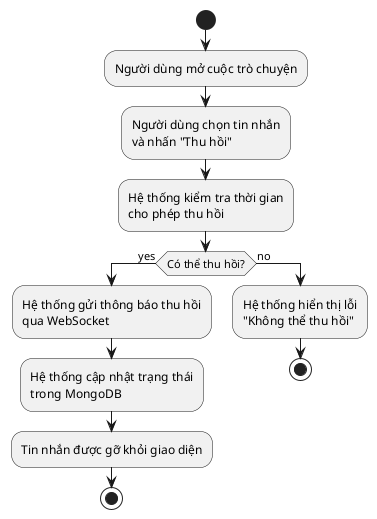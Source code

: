 @startuml
start
:Người dùng mở cuộc trò chuyện;
:Người dùng chọn tin nhắn\nvà nhấn "Thu hồi";
:Hệ thống kiểm tra thời gian\ncho phép thu hồi;

if (Có thể thu hồi?) then (yes)
    :Hệ thống gửi thông báo thu hồi\nqua WebSocket;
    :Hệ thống cập nhật trạng thái\ntrong MongoDB;
    :Tin nhắn được gỡ khỏi giao diện;
    stop
else (no)
    :Hệ thống hiển thị lỗi\n"Không thể thu hồi";
    stop
endif

@enduml